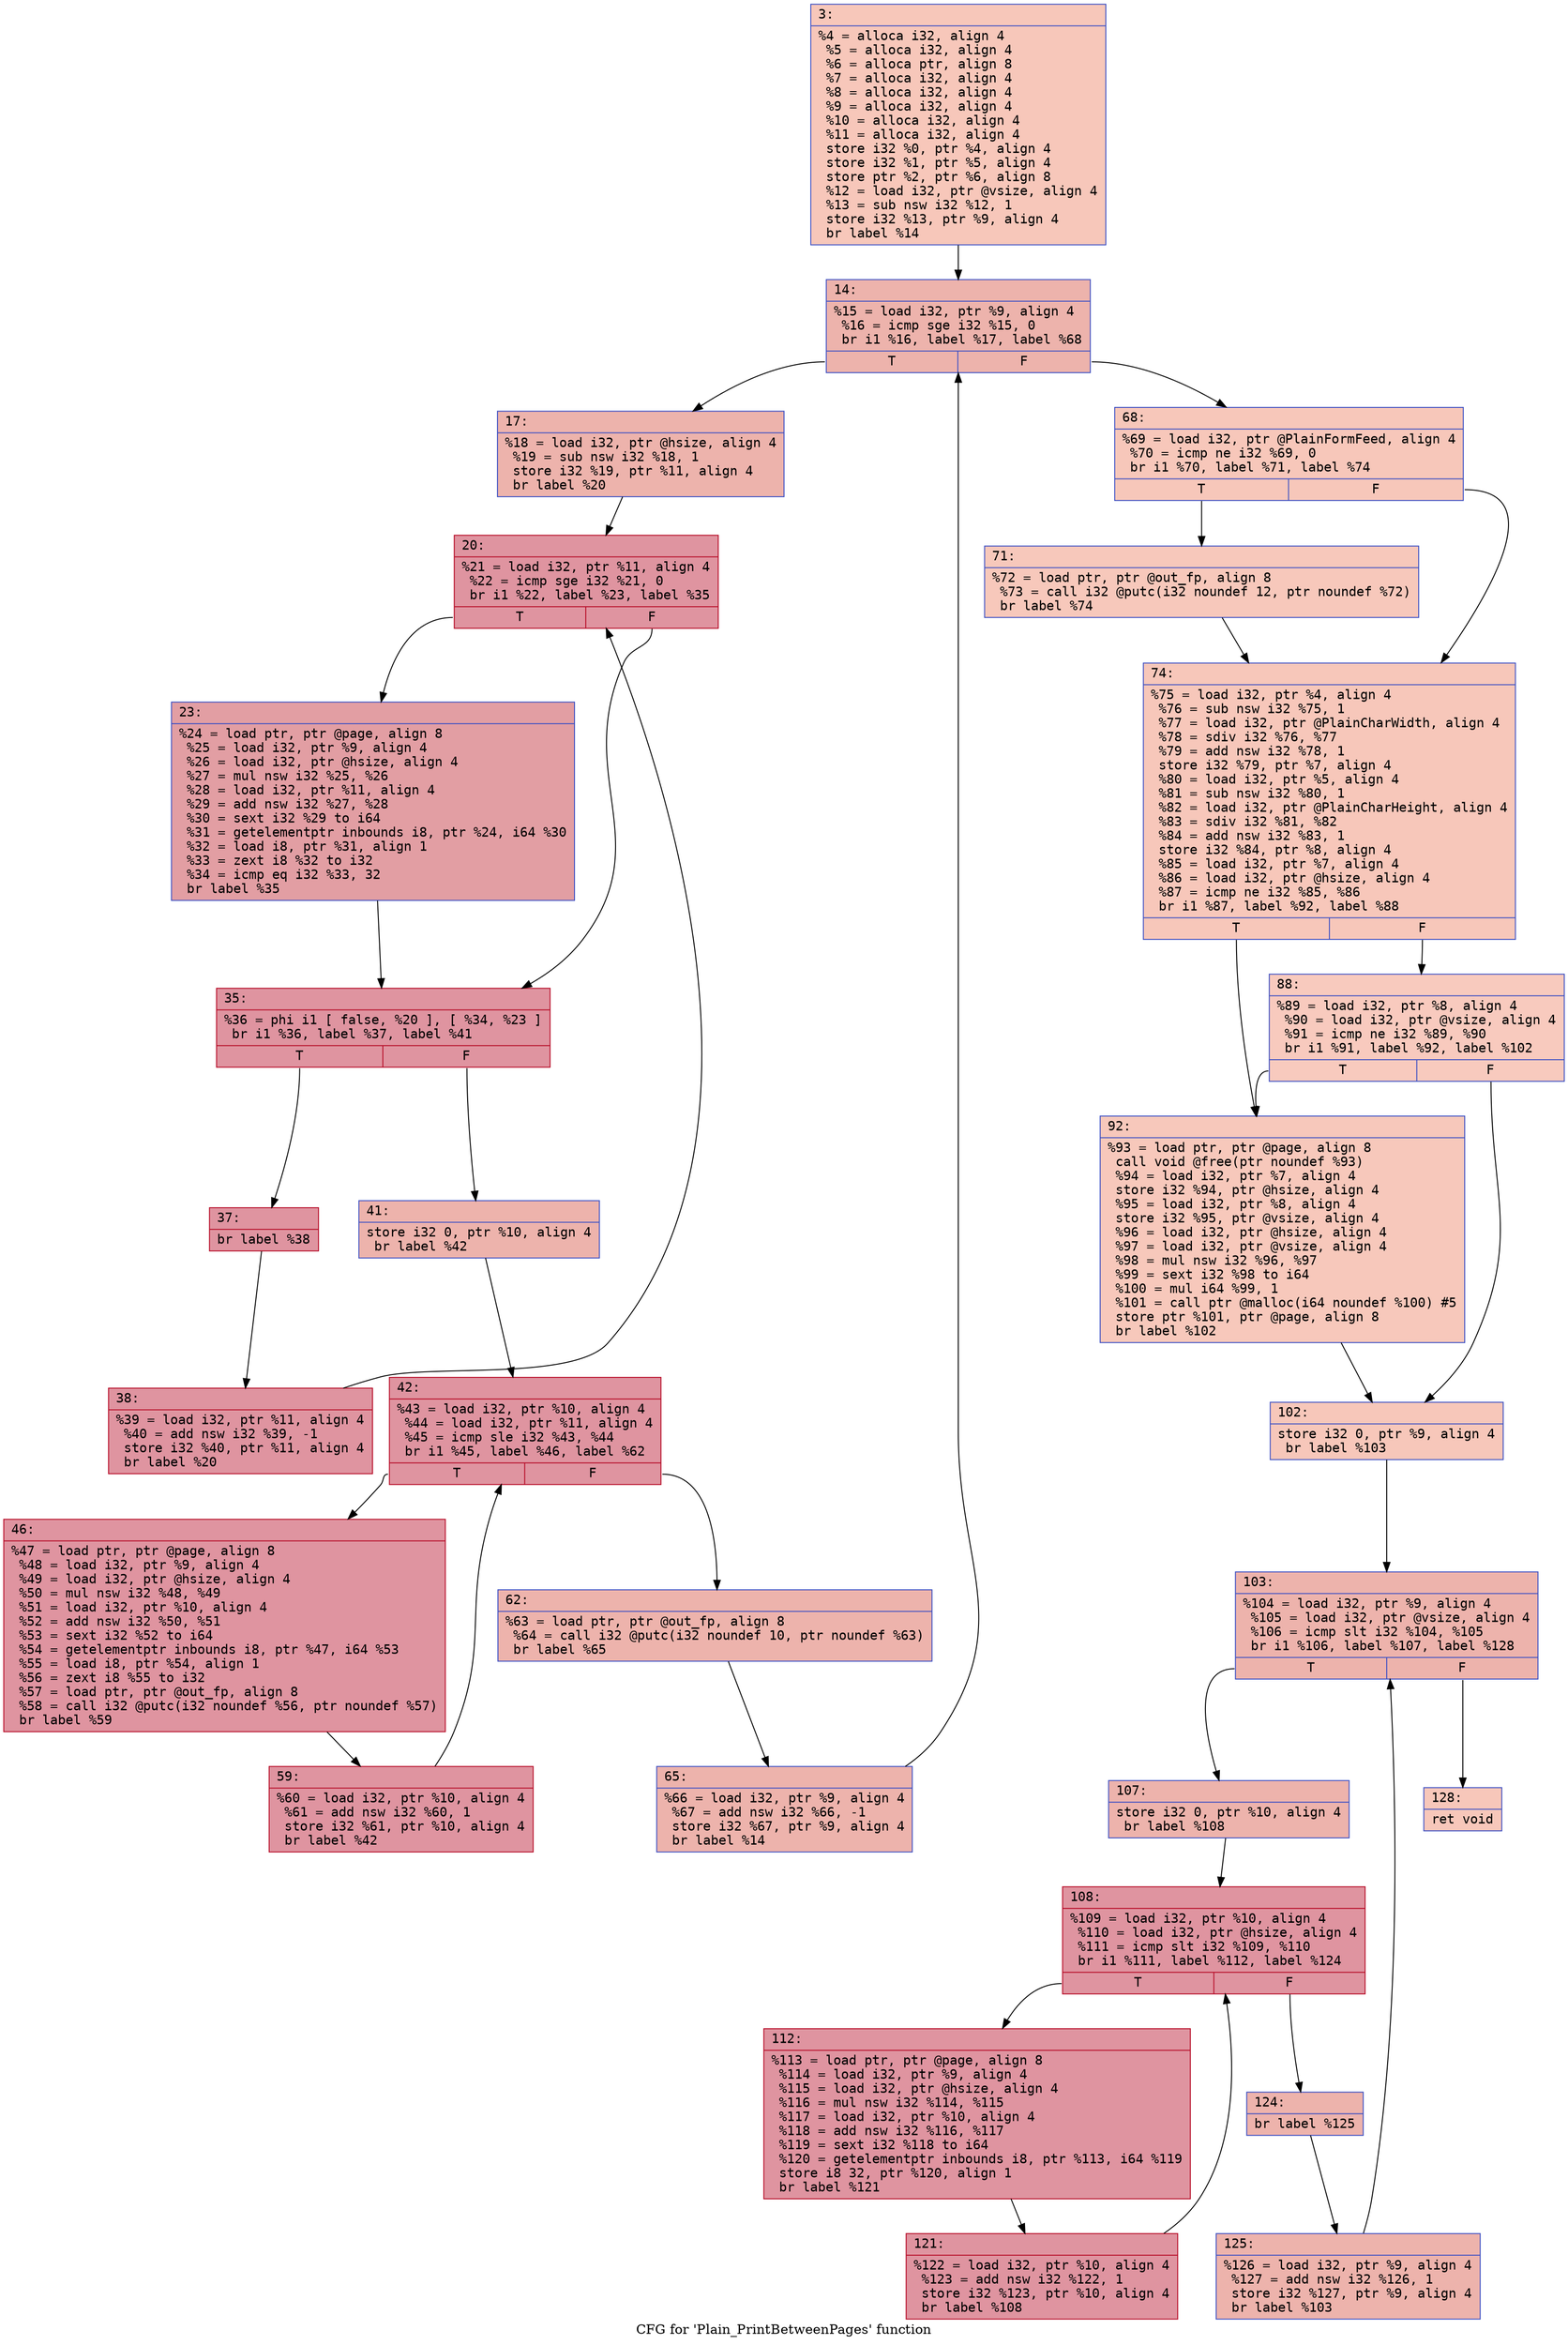 digraph "CFG for 'Plain_PrintBetweenPages' function" {
	label="CFG for 'Plain_PrintBetweenPages' function";

	Node0x60000128a2b0 [shape=record,color="#3d50c3ff", style=filled, fillcolor="#ec7f6370" fontname="Courier",label="{3:\l|  %4 = alloca i32, align 4\l  %5 = alloca i32, align 4\l  %6 = alloca ptr, align 8\l  %7 = alloca i32, align 4\l  %8 = alloca i32, align 4\l  %9 = alloca i32, align 4\l  %10 = alloca i32, align 4\l  %11 = alloca i32, align 4\l  store i32 %0, ptr %4, align 4\l  store i32 %1, ptr %5, align 4\l  store ptr %2, ptr %6, align 8\l  %12 = load i32, ptr @vsize, align 4\l  %13 = sub nsw i32 %12, 1\l  store i32 %13, ptr %9, align 4\l  br label %14\l}"];
	Node0x60000128a2b0 -> Node0x60000128a620[tooltip="3 -> 14\nProbability 100.00%" ];
	Node0x60000128a620 [shape=record,color="#3d50c3ff", style=filled, fillcolor="#d6524470" fontname="Courier",label="{14:\l|  %15 = load i32, ptr %9, align 4\l  %16 = icmp sge i32 %15, 0\l  br i1 %16, label %17, label %68\l|{<s0>T|<s1>F}}"];
	Node0x60000128a620:s0 -> Node0x60000128a670[tooltip="14 -> 17\nProbability 96.88%" ];
	Node0x60000128a620:s1 -> Node0x60000128aa30[tooltip="14 -> 68\nProbability 3.12%" ];
	Node0x60000128a670 [shape=record,color="#3d50c3ff", style=filled, fillcolor="#d6524470" fontname="Courier",label="{17:\l|  %18 = load i32, ptr @hsize, align 4\l  %19 = sub nsw i32 %18, 1\l  store i32 %19, ptr %11, align 4\l  br label %20\l}"];
	Node0x60000128a670 -> Node0x60000128a6c0[tooltip="17 -> 20\nProbability 100.00%" ];
	Node0x60000128a6c0 [shape=record,color="#b70d28ff", style=filled, fillcolor="#b70d2870" fontname="Courier",label="{20:\l|  %21 = load i32, ptr %11, align 4\l  %22 = icmp sge i32 %21, 0\l  br i1 %22, label %23, label %35\l|{<s0>T|<s1>F}}"];
	Node0x60000128a6c0:s0 -> Node0x60000128a710[tooltip="20 -> 23\nProbability 50.00%" ];
	Node0x60000128a6c0:s1 -> Node0x60000128a760[tooltip="20 -> 35\nProbability 50.00%" ];
	Node0x60000128a710 [shape=record,color="#3d50c3ff", style=filled, fillcolor="#be242e70" fontname="Courier",label="{23:\l|  %24 = load ptr, ptr @page, align 8\l  %25 = load i32, ptr %9, align 4\l  %26 = load i32, ptr @hsize, align 4\l  %27 = mul nsw i32 %25, %26\l  %28 = load i32, ptr %11, align 4\l  %29 = add nsw i32 %27, %28\l  %30 = sext i32 %29 to i64\l  %31 = getelementptr inbounds i8, ptr %24, i64 %30\l  %32 = load i8, ptr %31, align 1\l  %33 = zext i8 %32 to i32\l  %34 = icmp eq i32 %33, 32\l  br label %35\l}"];
	Node0x60000128a710 -> Node0x60000128a760[tooltip="23 -> 35\nProbability 100.00%" ];
	Node0x60000128a760 [shape=record,color="#b70d28ff", style=filled, fillcolor="#b70d2870" fontname="Courier",label="{35:\l|  %36 = phi i1 [ false, %20 ], [ %34, %23 ]\l  br i1 %36, label %37, label %41\l|{<s0>T|<s1>F}}"];
	Node0x60000128a760:s0 -> Node0x60000128a7b0[tooltip="35 -> 37\nProbability 96.88%" ];
	Node0x60000128a760:s1 -> Node0x60000128a850[tooltip="35 -> 41\nProbability 3.12%" ];
	Node0x60000128a7b0 [shape=record,color="#b70d28ff", style=filled, fillcolor="#b70d2870" fontname="Courier",label="{37:\l|  br label %38\l}"];
	Node0x60000128a7b0 -> Node0x60000128a800[tooltip="37 -> 38\nProbability 100.00%" ];
	Node0x60000128a800 [shape=record,color="#b70d28ff", style=filled, fillcolor="#b70d2870" fontname="Courier",label="{38:\l|  %39 = load i32, ptr %11, align 4\l  %40 = add nsw i32 %39, -1\l  store i32 %40, ptr %11, align 4\l  br label %20\l}"];
	Node0x60000128a800 -> Node0x60000128a6c0[tooltip="38 -> 20\nProbability 100.00%" ];
	Node0x60000128a850 [shape=record,color="#3d50c3ff", style=filled, fillcolor="#d6524470" fontname="Courier",label="{41:\l|  store i32 0, ptr %10, align 4\l  br label %42\l}"];
	Node0x60000128a850 -> Node0x60000128a8a0[tooltip="41 -> 42\nProbability 100.00%" ];
	Node0x60000128a8a0 [shape=record,color="#b70d28ff", style=filled, fillcolor="#b70d2870" fontname="Courier",label="{42:\l|  %43 = load i32, ptr %10, align 4\l  %44 = load i32, ptr %11, align 4\l  %45 = icmp sle i32 %43, %44\l  br i1 %45, label %46, label %62\l|{<s0>T|<s1>F}}"];
	Node0x60000128a8a0:s0 -> Node0x60000128a8f0[tooltip="42 -> 46\nProbability 96.88%" ];
	Node0x60000128a8a0:s1 -> Node0x60000128a990[tooltip="42 -> 62\nProbability 3.12%" ];
	Node0x60000128a8f0 [shape=record,color="#b70d28ff", style=filled, fillcolor="#b70d2870" fontname="Courier",label="{46:\l|  %47 = load ptr, ptr @page, align 8\l  %48 = load i32, ptr %9, align 4\l  %49 = load i32, ptr @hsize, align 4\l  %50 = mul nsw i32 %48, %49\l  %51 = load i32, ptr %10, align 4\l  %52 = add nsw i32 %50, %51\l  %53 = sext i32 %52 to i64\l  %54 = getelementptr inbounds i8, ptr %47, i64 %53\l  %55 = load i8, ptr %54, align 1\l  %56 = zext i8 %55 to i32\l  %57 = load ptr, ptr @out_fp, align 8\l  %58 = call i32 @putc(i32 noundef %56, ptr noundef %57)\l  br label %59\l}"];
	Node0x60000128a8f0 -> Node0x60000128a940[tooltip="46 -> 59\nProbability 100.00%" ];
	Node0x60000128a940 [shape=record,color="#b70d28ff", style=filled, fillcolor="#b70d2870" fontname="Courier",label="{59:\l|  %60 = load i32, ptr %10, align 4\l  %61 = add nsw i32 %60, 1\l  store i32 %61, ptr %10, align 4\l  br label %42\l}"];
	Node0x60000128a940 -> Node0x60000128a8a0[tooltip="59 -> 42\nProbability 100.00%" ];
	Node0x60000128a990 [shape=record,color="#3d50c3ff", style=filled, fillcolor="#d6524470" fontname="Courier",label="{62:\l|  %63 = load ptr, ptr @out_fp, align 8\l  %64 = call i32 @putc(i32 noundef 10, ptr noundef %63)\l  br label %65\l}"];
	Node0x60000128a990 -> Node0x60000128a9e0[tooltip="62 -> 65\nProbability 100.00%" ];
	Node0x60000128a9e0 [shape=record,color="#3d50c3ff", style=filled, fillcolor="#d6524470" fontname="Courier",label="{65:\l|  %66 = load i32, ptr %9, align 4\l  %67 = add nsw i32 %66, -1\l  store i32 %67, ptr %9, align 4\l  br label %14\l}"];
	Node0x60000128a9e0 -> Node0x60000128a620[tooltip="65 -> 14\nProbability 100.00%" ];
	Node0x60000128aa30 [shape=record,color="#3d50c3ff", style=filled, fillcolor="#ec7f6370" fontname="Courier",label="{68:\l|  %69 = load i32, ptr @PlainFormFeed, align 4\l  %70 = icmp ne i32 %69, 0\l  br i1 %70, label %71, label %74\l|{<s0>T|<s1>F}}"];
	Node0x60000128aa30:s0 -> Node0x60000128aa80[tooltip="68 -> 71\nProbability 62.50%" ];
	Node0x60000128aa30:s1 -> Node0x60000128aad0[tooltip="68 -> 74\nProbability 37.50%" ];
	Node0x60000128aa80 [shape=record,color="#3d50c3ff", style=filled, fillcolor="#ed836670" fontname="Courier",label="{71:\l|  %72 = load ptr, ptr @out_fp, align 8\l  %73 = call i32 @putc(i32 noundef 12, ptr noundef %72)\l  br label %74\l}"];
	Node0x60000128aa80 -> Node0x60000128aad0[tooltip="71 -> 74\nProbability 100.00%" ];
	Node0x60000128aad0 [shape=record,color="#3d50c3ff", style=filled, fillcolor="#ec7f6370" fontname="Courier",label="{74:\l|  %75 = load i32, ptr %4, align 4\l  %76 = sub nsw i32 %75, 1\l  %77 = load i32, ptr @PlainCharWidth, align 4\l  %78 = sdiv i32 %76, %77\l  %79 = add nsw i32 %78, 1\l  store i32 %79, ptr %7, align 4\l  %80 = load i32, ptr %5, align 4\l  %81 = sub nsw i32 %80, 1\l  %82 = load i32, ptr @PlainCharHeight, align 4\l  %83 = sdiv i32 %81, %82\l  %84 = add nsw i32 %83, 1\l  store i32 %84, ptr %8, align 4\l  %85 = load i32, ptr %7, align 4\l  %86 = load i32, ptr @hsize, align 4\l  %87 = icmp ne i32 %85, %86\l  br i1 %87, label %92, label %88\l|{<s0>T|<s1>F}}"];
	Node0x60000128aad0:s0 -> Node0x60000128ab70[tooltip="74 -> 92\nProbability 50.00%" ];
	Node0x60000128aad0:s1 -> Node0x60000128ab20[tooltip="74 -> 88\nProbability 50.00%" ];
	Node0x60000128ab20 [shape=record,color="#3d50c3ff", style=filled, fillcolor="#ef886b70" fontname="Courier",label="{88:\l|  %89 = load i32, ptr %8, align 4\l  %90 = load i32, ptr @vsize, align 4\l  %91 = icmp ne i32 %89, %90\l  br i1 %91, label %92, label %102\l|{<s0>T|<s1>F}}"];
	Node0x60000128ab20:s0 -> Node0x60000128ab70[tooltip="88 -> 92\nProbability 50.00%" ];
	Node0x60000128ab20:s1 -> Node0x60000128abc0[tooltip="88 -> 102\nProbability 50.00%" ];
	Node0x60000128ab70 [shape=record,color="#3d50c3ff", style=filled, fillcolor="#ed836670" fontname="Courier",label="{92:\l|  %93 = load ptr, ptr @page, align 8\l  call void @free(ptr noundef %93)\l  %94 = load i32, ptr %7, align 4\l  store i32 %94, ptr @hsize, align 4\l  %95 = load i32, ptr %8, align 4\l  store i32 %95, ptr @vsize, align 4\l  %96 = load i32, ptr @hsize, align 4\l  %97 = load i32, ptr @vsize, align 4\l  %98 = mul nsw i32 %96, %97\l  %99 = sext i32 %98 to i64\l  %100 = mul i64 %99, 1\l  %101 = call ptr @malloc(i64 noundef %100) #5\l  store ptr %101, ptr @page, align 8\l  br label %102\l}"];
	Node0x60000128ab70 -> Node0x60000128abc0[tooltip="92 -> 102\nProbability 100.00%" ];
	Node0x60000128abc0 [shape=record,color="#3d50c3ff", style=filled, fillcolor="#ec7f6370" fontname="Courier",label="{102:\l|  store i32 0, ptr %9, align 4\l  br label %103\l}"];
	Node0x60000128abc0 -> Node0x60000128ac10[tooltip="102 -> 103\nProbability 100.00%" ];
	Node0x60000128ac10 [shape=record,color="#3d50c3ff", style=filled, fillcolor="#d6524470" fontname="Courier",label="{103:\l|  %104 = load i32, ptr %9, align 4\l  %105 = load i32, ptr @vsize, align 4\l  %106 = icmp slt i32 %104, %105\l  br i1 %106, label %107, label %128\l|{<s0>T|<s1>F}}"];
	Node0x60000128ac10:s0 -> Node0x60000128ac60[tooltip="103 -> 107\nProbability 96.88%" ];
	Node0x60000128ac10:s1 -> Node0x60000128ae40[tooltip="103 -> 128\nProbability 3.12%" ];
	Node0x60000128ac60 [shape=record,color="#3d50c3ff", style=filled, fillcolor="#d6524470" fontname="Courier",label="{107:\l|  store i32 0, ptr %10, align 4\l  br label %108\l}"];
	Node0x60000128ac60 -> Node0x60000128acb0[tooltip="107 -> 108\nProbability 100.00%" ];
	Node0x60000128acb0 [shape=record,color="#b70d28ff", style=filled, fillcolor="#b70d2870" fontname="Courier",label="{108:\l|  %109 = load i32, ptr %10, align 4\l  %110 = load i32, ptr @hsize, align 4\l  %111 = icmp slt i32 %109, %110\l  br i1 %111, label %112, label %124\l|{<s0>T|<s1>F}}"];
	Node0x60000128acb0:s0 -> Node0x60000128ad00[tooltip="108 -> 112\nProbability 96.88%" ];
	Node0x60000128acb0:s1 -> Node0x60000128ada0[tooltip="108 -> 124\nProbability 3.12%" ];
	Node0x60000128ad00 [shape=record,color="#b70d28ff", style=filled, fillcolor="#b70d2870" fontname="Courier",label="{112:\l|  %113 = load ptr, ptr @page, align 8\l  %114 = load i32, ptr %9, align 4\l  %115 = load i32, ptr @hsize, align 4\l  %116 = mul nsw i32 %114, %115\l  %117 = load i32, ptr %10, align 4\l  %118 = add nsw i32 %116, %117\l  %119 = sext i32 %118 to i64\l  %120 = getelementptr inbounds i8, ptr %113, i64 %119\l  store i8 32, ptr %120, align 1\l  br label %121\l}"];
	Node0x60000128ad00 -> Node0x60000128ad50[tooltip="112 -> 121\nProbability 100.00%" ];
	Node0x60000128ad50 [shape=record,color="#b70d28ff", style=filled, fillcolor="#b70d2870" fontname="Courier",label="{121:\l|  %122 = load i32, ptr %10, align 4\l  %123 = add nsw i32 %122, 1\l  store i32 %123, ptr %10, align 4\l  br label %108\l}"];
	Node0x60000128ad50 -> Node0x60000128acb0[tooltip="121 -> 108\nProbability 100.00%" ];
	Node0x60000128ada0 [shape=record,color="#3d50c3ff", style=filled, fillcolor="#d6524470" fontname="Courier",label="{124:\l|  br label %125\l}"];
	Node0x60000128ada0 -> Node0x60000128adf0[tooltip="124 -> 125\nProbability 100.00%" ];
	Node0x60000128adf0 [shape=record,color="#3d50c3ff", style=filled, fillcolor="#d6524470" fontname="Courier",label="{125:\l|  %126 = load i32, ptr %9, align 4\l  %127 = add nsw i32 %126, 1\l  store i32 %127, ptr %9, align 4\l  br label %103\l}"];
	Node0x60000128adf0 -> Node0x60000128ac10[tooltip="125 -> 103\nProbability 100.00%" ];
	Node0x60000128ae40 [shape=record,color="#3d50c3ff", style=filled, fillcolor="#ec7f6370" fontname="Courier",label="{128:\l|  ret void\l}"];
}

